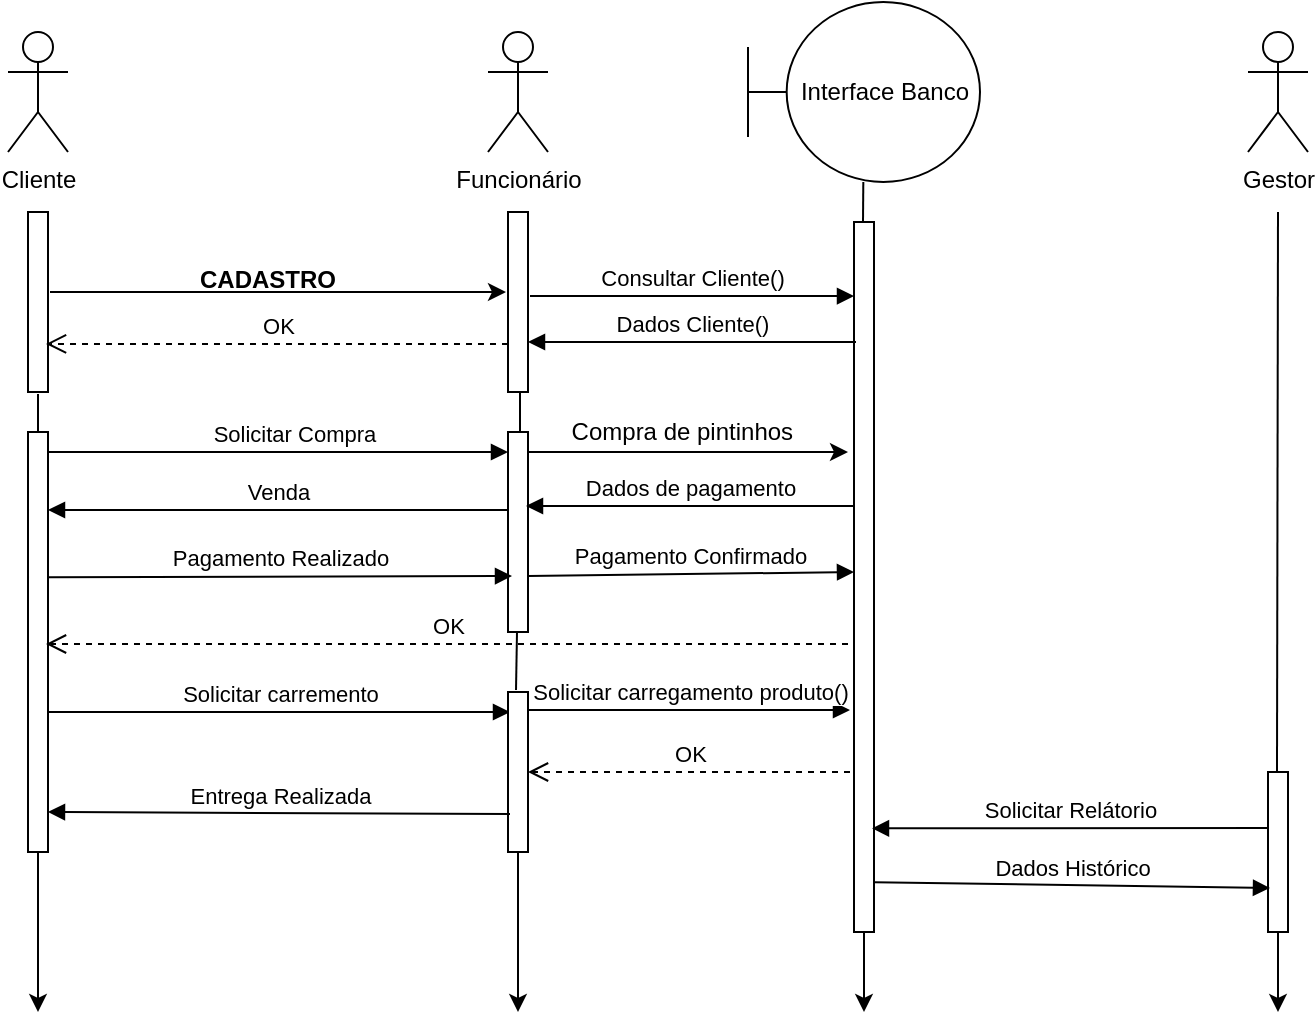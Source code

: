 <mxfile version="12.9.11" type="device"><diagram id="edhrcFlTBnLoDUurd0hq" name="Page-1"><mxGraphModel dx="868" dy="454" grid="1" gridSize="10" guides="1" tooltips="1" connect="1" arrows="1" fold="1" page="1" pageScale="1" pageWidth="827" pageHeight="1169" math="0" shadow="0"><root><mxCell id="0"/><mxCell id="1" parent="0"/><mxCell id="uAT3TAxus4rBQ5h6tCvX-21" style="edgeStyle=orthogonalEdgeStyle;rounded=0;orthogonalLoop=1;jettySize=auto;html=1;" edge="1" parent="1" source="uAT3TAxus4rBQ5h6tCvX-37"><mxGeometry relative="1" as="geometry"><mxPoint x="75" y="510" as="targetPoint"/></mxGeometry></mxCell><mxCell id="uAT3TAxus4rBQ5h6tCvX-2" value="Cliente" style="shape=umlActor;verticalLabelPosition=bottom;labelBackgroundColor=#ffffff;verticalAlign=top;html=1;" vertex="1" parent="1"><mxGeometry x="60" y="20" width="30" height="60" as="geometry"/></mxCell><mxCell id="uAT3TAxus4rBQ5h6tCvX-24" style="edgeStyle=orthogonalEdgeStyle;rounded=0;orthogonalLoop=1;jettySize=auto;html=1;" edge="1" parent="1" source="uAT3TAxus4rBQ5h6tCvX-62"><mxGeometry relative="1" as="geometry"><mxPoint x="315" y="510" as="targetPoint"/></mxGeometry></mxCell><mxCell id="uAT3TAxus4rBQ5h6tCvX-6" value="Funcionário" style="shape=umlActor;verticalLabelPosition=bottom;labelBackgroundColor=#ffffff;verticalAlign=top;html=1;" vertex="1" parent="1"><mxGeometry x="300" y="20" width="30" height="60" as="geometry"/></mxCell><mxCell id="uAT3TAxus4rBQ5h6tCvX-25" style="edgeStyle=orthogonalEdgeStyle;rounded=0;orthogonalLoop=1;jettySize=auto;html=1;" edge="1" parent="1" source="uAT3TAxus4rBQ5h6tCvX-68"><mxGeometry relative="1" as="geometry"><mxPoint x="695" y="510" as="targetPoint"/></mxGeometry></mxCell><mxCell id="uAT3TAxus4rBQ5h6tCvX-7" value="Gestor" style="shape=umlActor;verticalLabelPosition=bottom;labelBackgroundColor=#ffffff;verticalAlign=top;html=1;" vertex="1" parent="1"><mxGeometry x="680" y="20" width="30" height="60" as="geometry"/></mxCell><mxCell id="uAT3TAxus4rBQ5h6tCvX-27" value="" style="edgeStyle=orthogonalEdgeStyle;rounded=0;orthogonalLoop=1;jettySize=auto;html=1;" edge="1" parent="1"><mxGeometry relative="1" as="geometry"><mxPoint x="81" y="150" as="sourcePoint"/><mxPoint x="309" y="150" as="targetPoint"/></mxGeometry></mxCell><mxCell id="uAT3TAxus4rBQ5h6tCvX-22" value="" style="html=1;points=[];perimeter=orthogonalPerimeter;" vertex="1" parent="1"><mxGeometry x="70" y="110" width="10" height="90" as="geometry"/></mxCell><mxCell id="uAT3TAxus4rBQ5h6tCvX-26" value="" style="html=1;points=[];perimeter=orthogonalPerimeter;" vertex="1" parent="1"><mxGeometry x="310" y="110" width="10" height="90" as="geometry"/></mxCell><mxCell id="uAT3TAxus4rBQ5h6tCvX-29" value="CADASTRO" style="text;align=center;fontStyle=1;verticalAlign=middle;spacingLeft=3;spacingRight=3;strokeColor=none;rotatable=0;points=[[0,0.5],[1,0.5]];portConstraint=eastwest;" vertex="1" parent="1"><mxGeometry x="150" y="130" width="80" height="26" as="geometry"/></mxCell><mxCell id="uAT3TAxus4rBQ5h6tCvX-30" value="OK" style="html=1;verticalAlign=bottom;endArrow=open;dashed=1;endSize=8;entryX=0.9;entryY=0.733;entryDx=0;entryDy=0;entryPerimeter=0;" edge="1" parent="1" target="uAT3TAxus4rBQ5h6tCvX-22"><mxGeometry relative="1" as="geometry"><mxPoint x="310" y="176" as="sourcePoint"/><mxPoint x="230" y="180" as="targetPoint"/></mxGeometry></mxCell><mxCell id="uAT3TAxus4rBQ5h6tCvX-32" style="edgeStyle=orthogonalEdgeStyle;rounded=0;orthogonalLoop=1;jettySize=auto;html=1;" edge="1" parent="1" source="uAT3TAxus4rBQ5h6tCvX-34"><mxGeometry relative="1" as="geometry"><mxPoint x="488" y="510" as="targetPoint"/></mxGeometry></mxCell><mxCell id="uAT3TAxus4rBQ5h6tCvX-31" value="Interface Banco" style="shape=umlBoundary;whiteSpace=wrap;html=1;" vertex="1" parent="1"><mxGeometry x="430" y="5" width="116" height="90" as="geometry"/></mxCell><mxCell id="uAT3TAxus4rBQ5h6tCvX-33" value="Consultar Cliente()" style="html=1;verticalAlign=bottom;endArrow=block;exitX=1.1;exitY=0.467;exitDx=0;exitDy=0;exitPerimeter=0;" edge="1" parent="1"><mxGeometry width="80" relative="1" as="geometry"><mxPoint x="321" y="152.03" as="sourcePoint"/><mxPoint x="483" y="152.03" as="targetPoint"/></mxGeometry></mxCell><mxCell id="uAT3TAxus4rBQ5h6tCvX-34" value="" style="html=1;points=[];perimeter=orthogonalPerimeter;" vertex="1" parent="1"><mxGeometry x="483" y="115" width="10" height="355" as="geometry"/></mxCell><mxCell id="uAT3TAxus4rBQ5h6tCvX-37" value="" style="html=1;points=[];perimeter=orthogonalPerimeter;" vertex="1" parent="1"><mxGeometry x="70" y="220" width="10" height="210" as="geometry"/></mxCell><mxCell id="uAT3TAxus4rBQ5h6tCvX-41" value="" style="endArrow=none;html=1;exitX=0.5;exitY=0;exitDx=0;exitDy=0;exitPerimeter=0;entryX=0.5;entryY=1.011;entryDx=0;entryDy=0;entryPerimeter=0;" edge="1" parent="1" source="uAT3TAxus4rBQ5h6tCvX-37" target="uAT3TAxus4rBQ5h6tCvX-22"><mxGeometry width="50" height="50" relative="1" as="geometry"><mxPoint x="390" y="230" as="sourcePoint"/><mxPoint x="440" y="180" as="targetPoint"/></mxGeometry></mxCell><mxCell id="uAT3TAxus4rBQ5h6tCvX-42" value="Dados Cliente()" style="html=1;verticalAlign=bottom;endArrow=block;exitX=0.1;exitY=0.169;exitDx=0;exitDy=0;exitPerimeter=0;" edge="1" parent="1" source="uAT3TAxus4rBQ5h6tCvX-34"><mxGeometry width="80" relative="1" as="geometry"><mxPoint x="480" y="175" as="sourcePoint"/><mxPoint x="320" y="175" as="targetPoint"/></mxGeometry></mxCell><mxCell id="uAT3TAxus4rBQ5h6tCvX-44" value="Solicitar Compra" style="html=1;verticalAlign=bottom;endArrow=block;" edge="1" parent="1" target="uAT3TAxus4rBQ5h6tCvX-45"><mxGeometry x="0.064" width="80" relative="1" as="geometry"><mxPoint x="80" y="230" as="sourcePoint"/><mxPoint x="210" y="230" as="targetPoint"/><Array as="points"><mxPoint x="220" y="230"/></Array><mxPoint as="offset"/></mxGeometry></mxCell><mxCell id="uAT3TAxus4rBQ5h6tCvX-48" style="edgeStyle=orthogonalEdgeStyle;rounded=0;orthogonalLoop=1;jettySize=auto;html=1;entryX=-0.3;entryY=0.324;entryDx=0;entryDy=0;entryPerimeter=0;" edge="1" parent="1" source="uAT3TAxus4rBQ5h6tCvX-45" target="uAT3TAxus4rBQ5h6tCvX-34"><mxGeometry relative="1" as="geometry"><Array as="points"><mxPoint x="360" y="230"/><mxPoint x="360" y="230"/></Array></mxGeometry></mxCell><mxCell id="uAT3TAxus4rBQ5h6tCvX-45" value="" style="html=1;points=[];perimeter=orthogonalPerimeter;" vertex="1" parent="1"><mxGeometry x="310" y="220" width="10" height="100" as="geometry"/></mxCell><mxCell id="uAT3TAxus4rBQ5h6tCvX-47" value="" style="endArrow=none;html=1;exitX=0.6;exitY=0;exitDx=0;exitDy=0;exitPerimeter=0;entryX=0.6;entryY=1;entryDx=0;entryDy=0;entryPerimeter=0;" edge="1" parent="1" source="uAT3TAxus4rBQ5h6tCvX-45" target="uAT3TAxus4rBQ5h6tCvX-26"><mxGeometry width="50" height="50" relative="1" as="geometry"><mxPoint x="85" y="230" as="sourcePoint"/><mxPoint x="85" y="210.99" as="targetPoint"/></mxGeometry></mxCell><mxCell id="uAT3TAxus4rBQ5h6tCvX-49" value="&amp;nbsp; &amp;nbsp; Compra de pintinhos" style="text;html=1;align=center;verticalAlign=middle;resizable=0;points=[];autosize=1;" vertex="1" parent="1"><mxGeometry x="320" y="210" width="140" height="20" as="geometry"/></mxCell><mxCell id="uAT3TAxus4rBQ5h6tCvX-50" value="Dados de pagamento" style="html=1;verticalAlign=bottom;endArrow=block;entryX=0.9;entryY=0.37;entryDx=0;entryDy=0;entryPerimeter=0;" edge="1" parent="1" target="uAT3TAxus4rBQ5h6tCvX-45"><mxGeometry width="80" relative="1" as="geometry"><mxPoint x="483" y="257" as="sourcePoint"/><mxPoint x="450" y="240" as="targetPoint"/></mxGeometry></mxCell><mxCell id="uAT3TAxus4rBQ5h6tCvX-51" value="Venda" style="html=1;verticalAlign=bottom;endArrow=block;exitX=0;exitY=0.39;exitDx=0;exitDy=0;exitPerimeter=0;" edge="1" parent="1" source="uAT3TAxus4rBQ5h6tCvX-45"><mxGeometry width="80" relative="1" as="geometry"><mxPoint x="370" y="200" as="sourcePoint"/><mxPoint x="80" y="259" as="targetPoint"/><Array as="points"/></mxGeometry></mxCell><mxCell id="uAT3TAxus4rBQ5h6tCvX-52" value="Pagamento Realizado" style="html=1;verticalAlign=bottom;endArrow=block;exitX=1;exitY=0.66;exitDx=0;exitDy=0;exitPerimeter=0;entryX=0.2;entryY=0.72;entryDx=0;entryDy=0;entryPerimeter=0;" edge="1" parent="1"><mxGeometry width="80" relative="1" as="geometry"><mxPoint x="80" y="292.6" as="sourcePoint"/><mxPoint x="312" y="292" as="targetPoint"/></mxGeometry></mxCell><mxCell id="uAT3TAxus4rBQ5h6tCvX-54" value="OK" style="html=1;verticalAlign=bottom;endArrow=open;dashed=1;endSize=8;entryX=0.9;entryY=0.733;entryDx=0;entryDy=0;entryPerimeter=0;" edge="1" parent="1"><mxGeometry relative="1" as="geometry"><mxPoint x="480" y="326" as="sourcePoint"/><mxPoint x="79" y="326" as="targetPoint"/></mxGeometry></mxCell><mxCell id="uAT3TAxus4rBQ5h6tCvX-55" value="Pagamento Confirmado" style="html=1;verticalAlign=bottom;endArrow=block;exitX=1;exitY=0.72;exitDx=0;exitDy=0;exitPerimeter=0;" edge="1" parent="1" source="uAT3TAxus4rBQ5h6tCvX-45"><mxGeometry width="80" relative="1" as="geometry"><mxPoint x="260" y="320.6" as="sourcePoint"/><mxPoint x="483" y="290" as="targetPoint"/></mxGeometry></mxCell><mxCell id="uAT3TAxus4rBQ5h6tCvX-59" value="Solicitar carremento" style="html=1;verticalAlign=bottom;endArrow=block;entryX=0.1;entryY=0.125;entryDx=0;entryDy=0;entryPerimeter=0;" edge="1" parent="1" target="uAT3TAxus4rBQ5h6tCvX-62"><mxGeometry width="80" relative="1" as="geometry"><mxPoint x="80" y="360" as="sourcePoint"/><mxPoint x="250" y="361" as="targetPoint"/></mxGeometry></mxCell><mxCell id="uAT3TAxus4rBQ5h6tCvX-62" value="" style="html=1;points=[];perimeter=orthogonalPerimeter;" vertex="1" parent="1"><mxGeometry x="310" y="350" width="10" height="80" as="geometry"/></mxCell><mxCell id="uAT3TAxus4rBQ5h6tCvX-64" value="Solicitar carregamento produto()" style="html=1;verticalAlign=bottom;endArrow=block;" edge="1" parent="1"><mxGeometry x="0.006" width="80" relative="1" as="geometry"><mxPoint x="320" y="359" as="sourcePoint"/><mxPoint x="481" y="359" as="targetPoint"/><mxPoint as="offset"/></mxGeometry></mxCell><mxCell id="uAT3TAxus4rBQ5h6tCvX-65" value="OK" style="html=1;verticalAlign=bottom;endArrow=open;dashed=1;endSize=8;entryX=1;entryY=0.5;entryDx=0;entryDy=0;entryPerimeter=0;" edge="1" parent="1" target="uAT3TAxus4rBQ5h6tCvX-62"><mxGeometry relative="1" as="geometry"><mxPoint x="481" y="390" as="sourcePoint"/><mxPoint x="80" y="450" as="targetPoint"/></mxGeometry></mxCell><mxCell id="uAT3TAxus4rBQ5h6tCvX-67" value="Entrega Realizada" style="html=1;verticalAlign=bottom;endArrow=block;exitX=0.1;exitY=0.763;exitDx=0;exitDy=0;exitPerimeter=0;" edge="1" parent="1" source="uAT3TAxus4rBQ5h6tCvX-62"><mxGeometry width="80" relative="1" as="geometry"><mxPoint x="220" y="450" as="sourcePoint"/><mxPoint x="80" y="410" as="targetPoint"/><Array as="points"/></mxGeometry></mxCell><mxCell id="uAT3TAxus4rBQ5h6tCvX-68" value="" style="html=1;points=[];perimeter=orthogonalPerimeter;" vertex="1" parent="1"><mxGeometry x="690" y="390" width="10" height="80" as="geometry"/></mxCell><mxCell id="uAT3TAxus4rBQ5h6tCvX-70" value="Solicitar Relátorio" style="html=1;verticalAlign=bottom;endArrow=block;entryX=0.9;entryY=0.854;entryDx=0;entryDy=0;entryPerimeter=0;exitX=0;exitY=0.35;exitDx=0;exitDy=0;exitPerimeter=0;" edge="1" parent="1" source="uAT3TAxus4rBQ5h6tCvX-68" target="uAT3TAxus4rBQ5h6tCvX-34"><mxGeometry width="80" relative="1" as="geometry"><mxPoint x="370" y="340" as="sourcePoint"/><mxPoint x="450" y="340" as="targetPoint"/></mxGeometry></mxCell><mxCell id="uAT3TAxus4rBQ5h6tCvX-71" value="Dados Histórico" style="html=1;verticalAlign=bottom;endArrow=block;entryX=0.1;entryY=0.725;entryDx=0;entryDy=0;entryPerimeter=0;exitX=1;exitY=0.93;exitDx=0;exitDy=0;exitPerimeter=0;" edge="1" parent="1" source="uAT3TAxus4rBQ5h6tCvX-34" target="uAT3TAxus4rBQ5h6tCvX-68"><mxGeometry width="80" relative="1" as="geometry"><mxPoint x="510" y="440" as="sourcePoint"/><mxPoint x="450" y="340" as="targetPoint"/></mxGeometry></mxCell><mxCell id="uAT3TAxus4rBQ5h6tCvX-75" value="" style="endArrow=none;html=1;exitX=0.4;exitY=-0.012;exitDx=0;exitDy=0;exitPerimeter=0;entryX=0.5;entryY=1.011;entryDx=0;entryDy=0;entryPerimeter=0;" edge="1" parent="1" source="uAT3TAxus4rBQ5h6tCvX-62"><mxGeometry width="50" height="50" relative="1" as="geometry"><mxPoint x="314.5" y="339.01" as="sourcePoint"/><mxPoint x="314.5" y="320" as="targetPoint"/></mxGeometry></mxCell><mxCell id="uAT3TAxus4rBQ5h6tCvX-77" value="" style="endArrow=none;html=1;exitX=0.4;exitY=-0.012;exitDx=0;exitDy=0;exitPerimeter=0;" edge="1" parent="1"><mxGeometry width="50" height="50" relative="1" as="geometry"><mxPoint x="694.5" y="390.0" as="sourcePoint"/><mxPoint x="695" y="110" as="targetPoint"/></mxGeometry></mxCell><mxCell id="uAT3TAxus4rBQ5h6tCvX-80" value="" style="endArrow=none;html=1;exitX=0.5;exitY=0;exitDx=0;exitDy=0;exitPerimeter=0;" edge="1" parent="1" target="uAT3TAxus4rBQ5h6tCvX-31"><mxGeometry width="50" height="50" relative="1" as="geometry"><mxPoint x="487.5" y="115" as="sourcePoint"/><mxPoint x="487.5" y="95.99" as="targetPoint"/></mxGeometry></mxCell></root></mxGraphModel></diagram></mxfile>